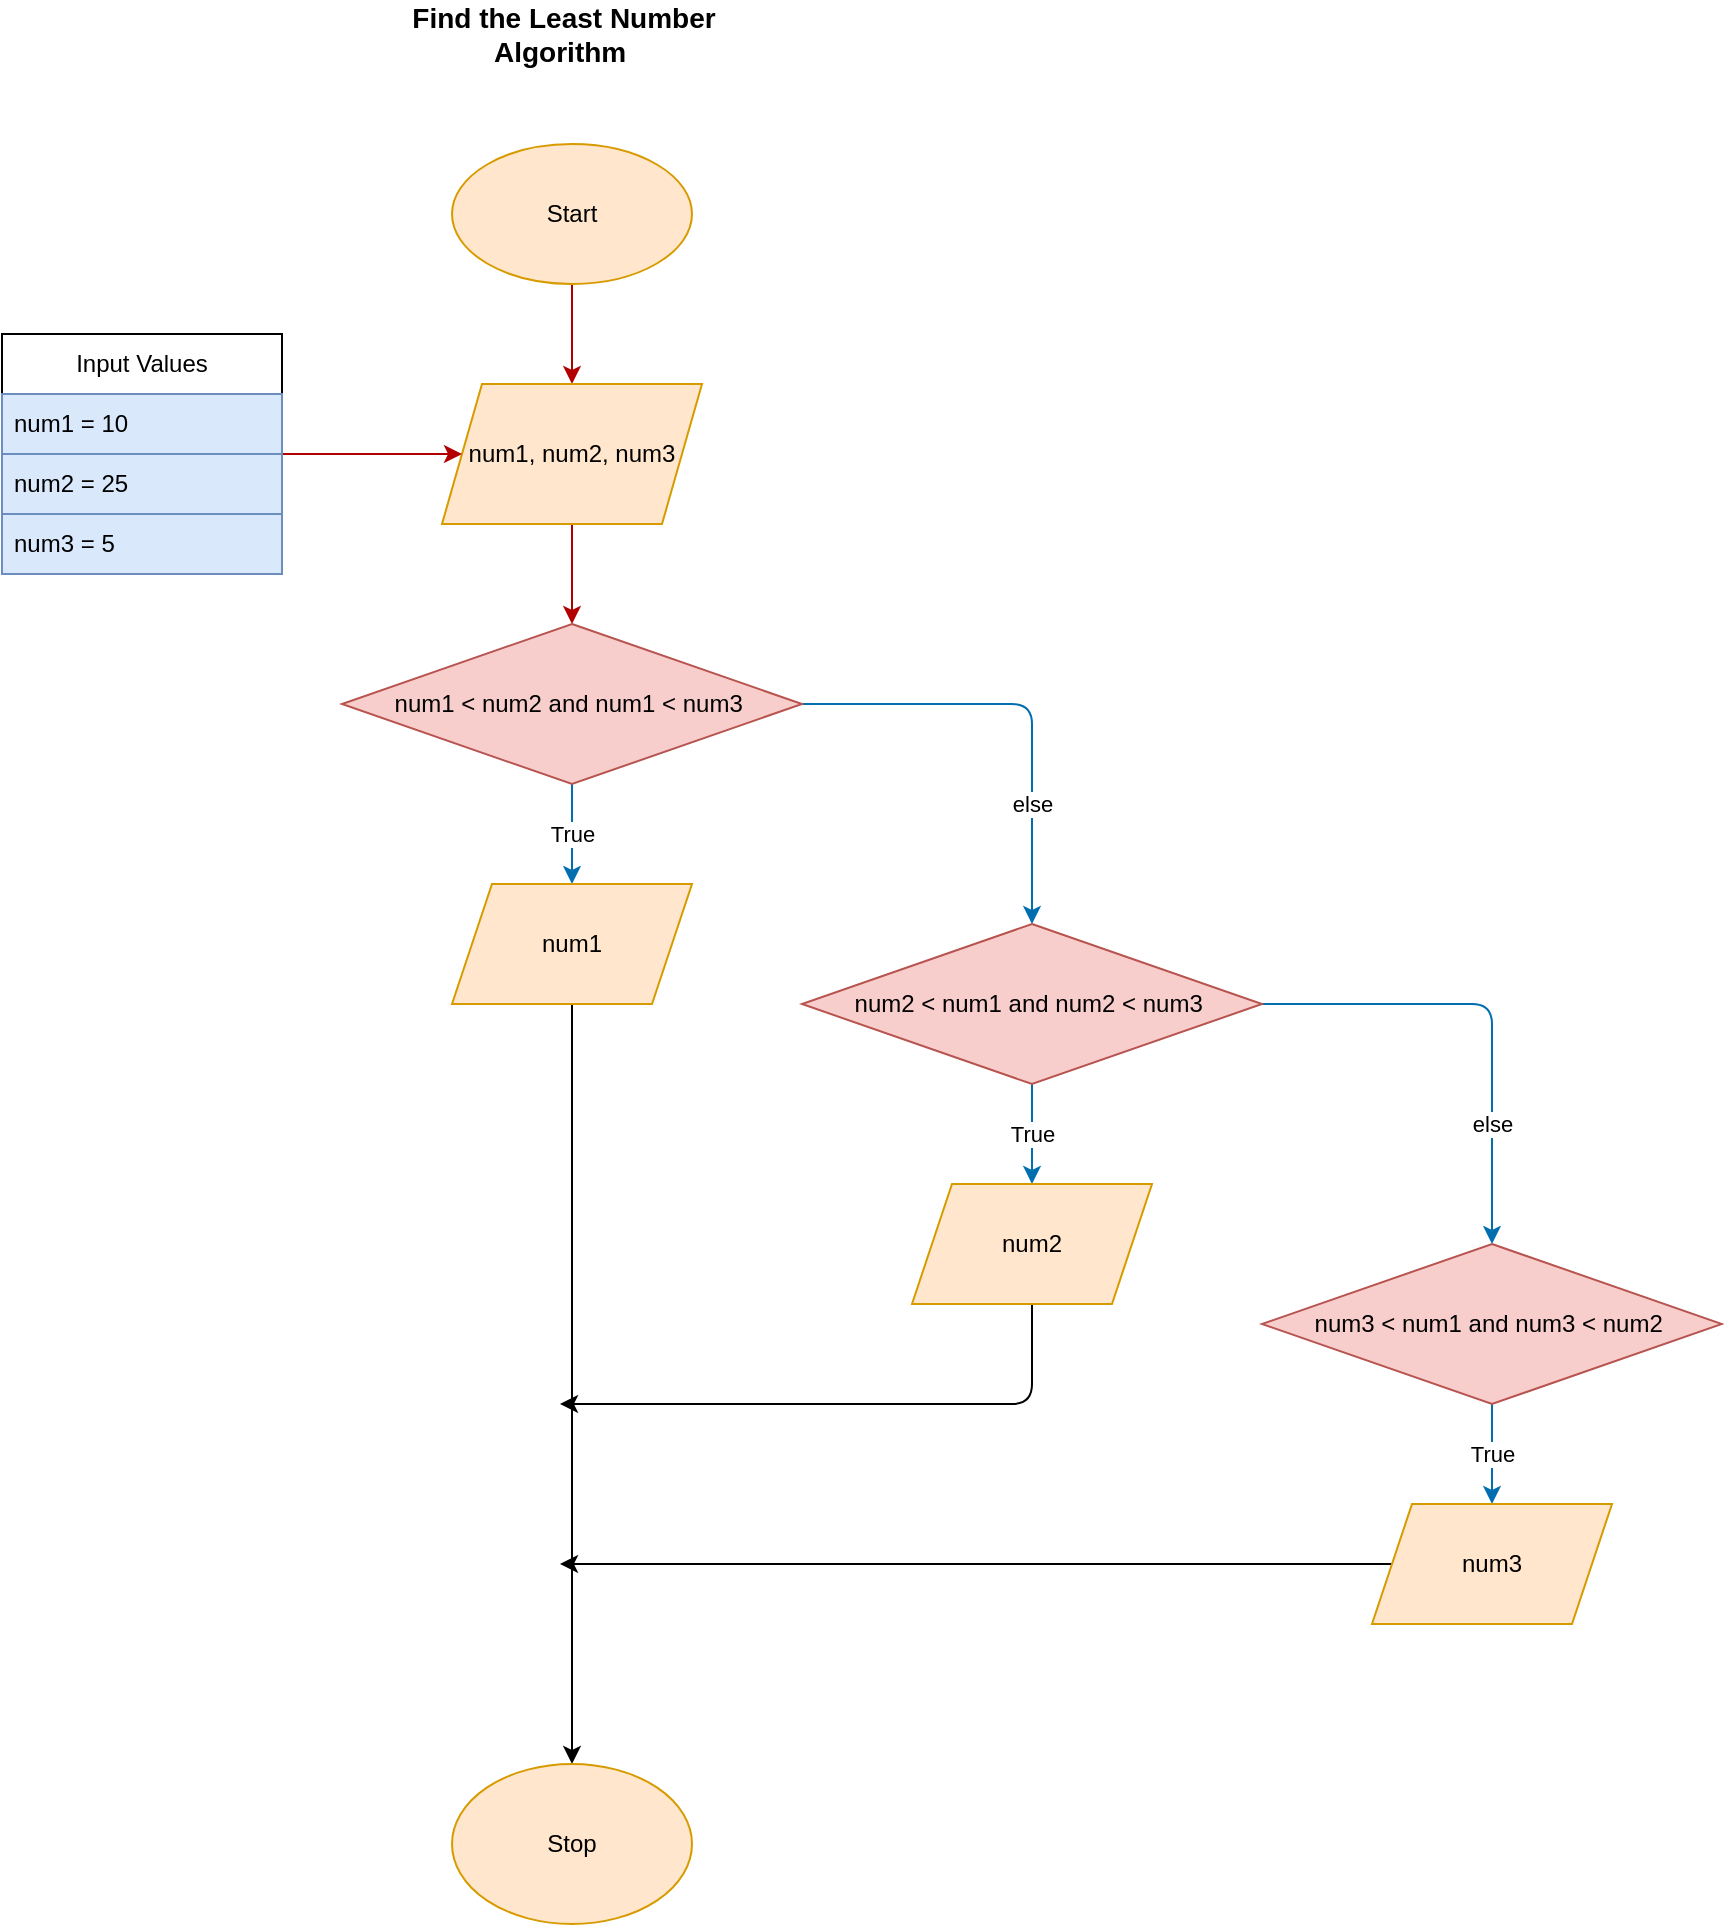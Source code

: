 <mxfile>
    <diagram id="6hr36A3oGd26tOo8IFAF" name="Page-1">
        <mxGraphModel dx="339" dy="563" grid="1" gridSize="10" guides="1" tooltips="1" connect="1" arrows="1" fold="1" page="1" pageScale="1" pageWidth="850" pageHeight="1100" math="0" shadow="0">
            <root>
                <mxCell id="0"/>
                <mxCell id="1" parent="0"/>
                <mxCell id="4" value="" style="edgeStyle=none;html=1;fillColor=#e51400;strokeColor=light-dark(#B20000,#CCFFE6);" edge="1" parent="1" source="2" target="3">
                    <mxGeometry relative="1" as="geometry"/>
                </mxCell>
                <mxCell id="2" value="Start" style="ellipse;whiteSpace=wrap;html=1;fillColor=#ffe6cc;strokeColor=#d79b00;" vertex="1" parent="1">
                    <mxGeometry x="306" y="120" width="120" height="70" as="geometry"/>
                </mxCell>
                <mxCell id="6" value="" style="edgeStyle=none;html=1;fillColor=#e51400;strokeColor=light-dark(#B20000,#CCFFE6);" edge="1" parent="1" source="3" target="5">
                    <mxGeometry relative="1" as="geometry"/>
                </mxCell>
                <mxCell id="3" value="num1, num2, num3" style="shape=parallelogram;perimeter=parallelogramPerimeter;whiteSpace=wrap;html=1;fixedSize=1;fillColor=#ffe6cc;strokeColor=#d79b00;" vertex="1" parent="1">
                    <mxGeometry x="301" y="240" width="130" height="70" as="geometry"/>
                </mxCell>
                <mxCell id="12" value="True" style="edgeStyle=none;html=1;exitX=0.5;exitY=1;exitDx=0;exitDy=0;fillColor=#1ba1e2;strokeColor=light-dark(#006EAF,#CCFFE6);" edge="1" parent="1" source="5">
                    <mxGeometry relative="1" as="geometry">
                        <mxPoint x="366" y="490" as="targetPoint"/>
                        <Array as="points"/>
                    </mxGeometry>
                </mxCell>
                <mxCell id="16" style="edgeStyle=none;html=1;exitX=1;exitY=0.5;exitDx=0;exitDy=0;entryX=0.5;entryY=0;entryDx=0;entryDy=0;fillColor=#1ba1e2;strokeColor=light-dark(#006EAF,#CCFFE6);" edge="1" parent="1" source="5" target="15">
                    <mxGeometry relative="1" as="geometry">
                        <Array as="points">
                            <mxPoint x="596" y="400"/>
                        </Array>
                    </mxGeometry>
                </mxCell>
                <mxCell id="17" value="else" style="edgeLabel;html=1;align=center;verticalAlign=middle;resizable=0;points=[];" vertex="1" connectable="0" parent="16">
                    <mxGeometry x="0.401" y="4" relative="1" as="geometry">
                        <mxPoint x="-4" y="7" as="offset"/>
                    </mxGeometry>
                </mxCell>
                <mxCell id="5" value="num1 &amp;lt; num2 and num1 &amp;lt; num3&amp;nbsp;" style="rhombus;whiteSpace=wrap;html=1;fillColor=#f8cecc;strokeColor=#b85450;" vertex="1" parent="1">
                    <mxGeometry x="251" y="360" width="230" height="80" as="geometry"/>
                </mxCell>
                <mxCell id="11" value="" style="edgeStyle=none;html=1;fillColor=#e51400;strokeColor=light-dark(#B20000,#CCFFE6);" edge="1" parent="1" source="7" target="3">
                    <mxGeometry relative="1" as="geometry"/>
                </mxCell>
                <mxCell id="7" value="Input Values" style="swimlane;fontStyle=0;childLayout=stackLayout;horizontal=1;startSize=30;horizontalStack=0;resizeParent=1;resizeParentMax=0;resizeLast=0;collapsible=1;marginBottom=0;whiteSpace=wrap;html=1;fillColor=light-dark(#FFFFFF,#A8A8FF);" vertex="1" parent="1">
                    <mxGeometry x="81" y="215" width="140" height="120" as="geometry"/>
                </mxCell>
                <mxCell id="8" value="num1 = 10" style="text;strokeColor=#6c8ebf;fillColor=#dae8fc;align=left;verticalAlign=middle;spacingLeft=4;spacingRight=4;overflow=hidden;points=[[0,0.5],[1,0.5]];portConstraint=eastwest;rotatable=0;whiteSpace=wrap;html=1;" vertex="1" parent="7">
                    <mxGeometry y="30" width="140" height="30" as="geometry"/>
                </mxCell>
                <mxCell id="9" value="num2 = 25" style="text;strokeColor=#6c8ebf;fillColor=#dae8fc;align=left;verticalAlign=middle;spacingLeft=4;spacingRight=4;overflow=hidden;points=[[0,0.5],[1,0.5]];portConstraint=eastwest;rotatable=0;whiteSpace=wrap;html=1;" vertex="1" parent="7">
                    <mxGeometry y="60" width="140" height="30" as="geometry"/>
                </mxCell>
                <mxCell id="10" value="num3 = 5" style="text;strokeColor=#6c8ebf;fillColor=#dae8fc;align=left;verticalAlign=middle;spacingLeft=4;spacingRight=4;overflow=hidden;points=[[0,0.5],[1,0.5]];portConstraint=eastwest;rotatable=0;whiteSpace=wrap;html=1;" vertex="1" parent="7">
                    <mxGeometry y="90" width="140" height="30" as="geometry"/>
                </mxCell>
                <mxCell id="26" style="edgeStyle=none;html=1;entryX=0.5;entryY=0;entryDx=0;entryDy=0;strokeColor=light-dark(#000000,#CCFFE6);exitX=0.5;exitY=1;exitDx=0;exitDy=0;" edge="1" parent="1" source="13" target="25">
                    <mxGeometry relative="1" as="geometry">
                        <mxPoint x="371" y="540" as="sourcePoint"/>
                    </mxGeometry>
                </mxCell>
                <mxCell id="13" value="num1" style="shape=parallelogram;perimeter=parallelogramPerimeter;whiteSpace=wrap;html=1;fixedSize=1;fillColor=#ffe6cc;strokeColor=#d79b00;" vertex="1" parent="1">
                    <mxGeometry x="306" y="490" width="120" height="60" as="geometry"/>
                </mxCell>
                <mxCell id="19" value="True" style="edgeStyle=none;html=1;exitX=0.5;exitY=1;exitDx=0;exitDy=0;entryX=0.5;entryY=0;entryDx=0;entryDy=0;fillColor=#1ba1e2;strokeColor=light-dark(#006EAF,#CCFFE6);" edge="1" parent="1" source="15" target="18">
                    <mxGeometry relative="1" as="geometry">
                        <Array as="points">
                            <mxPoint x="596" y="610"/>
                        </Array>
                    </mxGeometry>
                </mxCell>
                <mxCell id="21" style="edgeStyle=none;html=1;exitX=1;exitY=0.5;exitDx=0;exitDy=0;entryX=0.5;entryY=0;entryDx=0;entryDy=0;fillColor=#1ba1e2;strokeColor=light-dark(#006EAF,#CCFFE6);" edge="1" parent="1" source="15" target="20">
                    <mxGeometry relative="1" as="geometry">
                        <Array as="points">
                            <mxPoint x="826" y="550"/>
                        </Array>
                    </mxGeometry>
                </mxCell>
                <mxCell id="22" value="else" style="edgeLabel;html=1;align=center;verticalAlign=middle;resizable=0;points=[];" vertex="1" connectable="0" parent="21">
                    <mxGeometry x="0.589" y="-3" relative="1" as="geometry">
                        <mxPoint x="3" y="-12" as="offset"/>
                    </mxGeometry>
                </mxCell>
                <mxCell id="15" value="num2 &amp;lt; num1 and num2 &amp;lt; num3&amp;nbsp;" style="rhombus;whiteSpace=wrap;html=1;fillColor=#f8cecc;strokeColor=#b85450;" vertex="1" parent="1">
                    <mxGeometry x="481" y="510" width="230" height="80" as="geometry"/>
                </mxCell>
                <mxCell id="30" style="edgeStyle=none;html=1;exitX=0.5;exitY=1;exitDx=0;exitDy=0;strokeColor=light-dark(#000000,#CCFFE6);" edge="1" parent="1" source="18">
                    <mxGeometry relative="1" as="geometry">
                        <mxPoint x="360" y="750" as="targetPoint"/>
                        <Array as="points">
                            <mxPoint x="596" y="750"/>
                        </Array>
                    </mxGeometry>
                </mxCell>
                <mxCell id="18" value="num2" style="shape=parallelogram;perimeter=parallelogramPerimeter;whiteSpace=wrap;html=1;fixedSize=1;fillColor=#ffe6cc;strokeColor=#d79b00;" vertex="1" parent="1">
                    <mxGeometry x="536" y="640" width="120" height="60" as="geometry"/>
                </mxCell>
                <mxCell id="24" value="True" style="edgeStyle=none;html=1;fillColor=#1ba1e2;strokeColor=light-dark(#006EAF,#CCFFE6);" edge="1" parent="1" source="20" target="23">
                    <mxGeometry relative="1" as="geometry">
                        <mxPoint as="offset"/>
                    </mxGeometry>
                </mxCell>
                <mxCell id="20" value="num3 &amp;lt; num1 and num3 &amp;lt; num2&amp;nbsp;" style="rhombus;whiteSpace=wrap;html=1;fillColor=#f8cecc;strokeColor=#b85450;" vertex="1" parent="1">
                    <mxGeometry x="711" y="670" width="230" height="80" as="geometry"/>
                </mxCell>
                <mxCell id="29" style="html=1;rounded=0;endArrow=classic;endFill=1;strokeColor=light-dark(#000000,#CCFFE6);" edge="1" parent="1" source="23">
                    <mxGeometry relative="1" as="geometry">
                        <mxPoint x="360" y="830" as="targetPoint"/>
                    </mxGeometry>
                </mxCell>
                <mxCell id="23" value="num3" style="shape=parallelogram;perimeter=parallelogramPerimeter;whiteSpace=wrap;html=1;fixedSize=1;fillColor=#ffe6cc;strokeColor=#d79b00;" vertex="1" parent="1">
                    <mxGeometry x="766" y="800" width="120" height="60" as="geometry"/>
                </mxCell>
                <mxCell id="25" value="Stop" style="ellipse;whiteSpace=wrap;html=1;fillColor=#ffe6cc;strokeColor=#d79b00;" vertex="1" parent="1">
                    <mxGeometry x="306" y="930" width="120" height="80" as="geometry"/>
                </mxCell>
                <mxCell id="33" value="&lt;font style=&quot;color: light-dark(rgb(0, 0, 0), rgb(204, 255, 230));&quot;&gt;Find the Least Number Algorithm&amp;nbsp;&lt;/font&gt;" style="text;html=1;align=center;verticalAlign=middle;whiteSpace=wrap;rounded=0;fontStyle=1;fontSize=14;fontColor=light-dark(#000000,#A8A8FF);" vertex="1" parent="1">
                    <mxGeometry x="282" y="50" width="160" height="30" as="geometry"/>
                </mxCell>
            </root>
        </mxGraphModel>
    </diagram>
</mxfile>